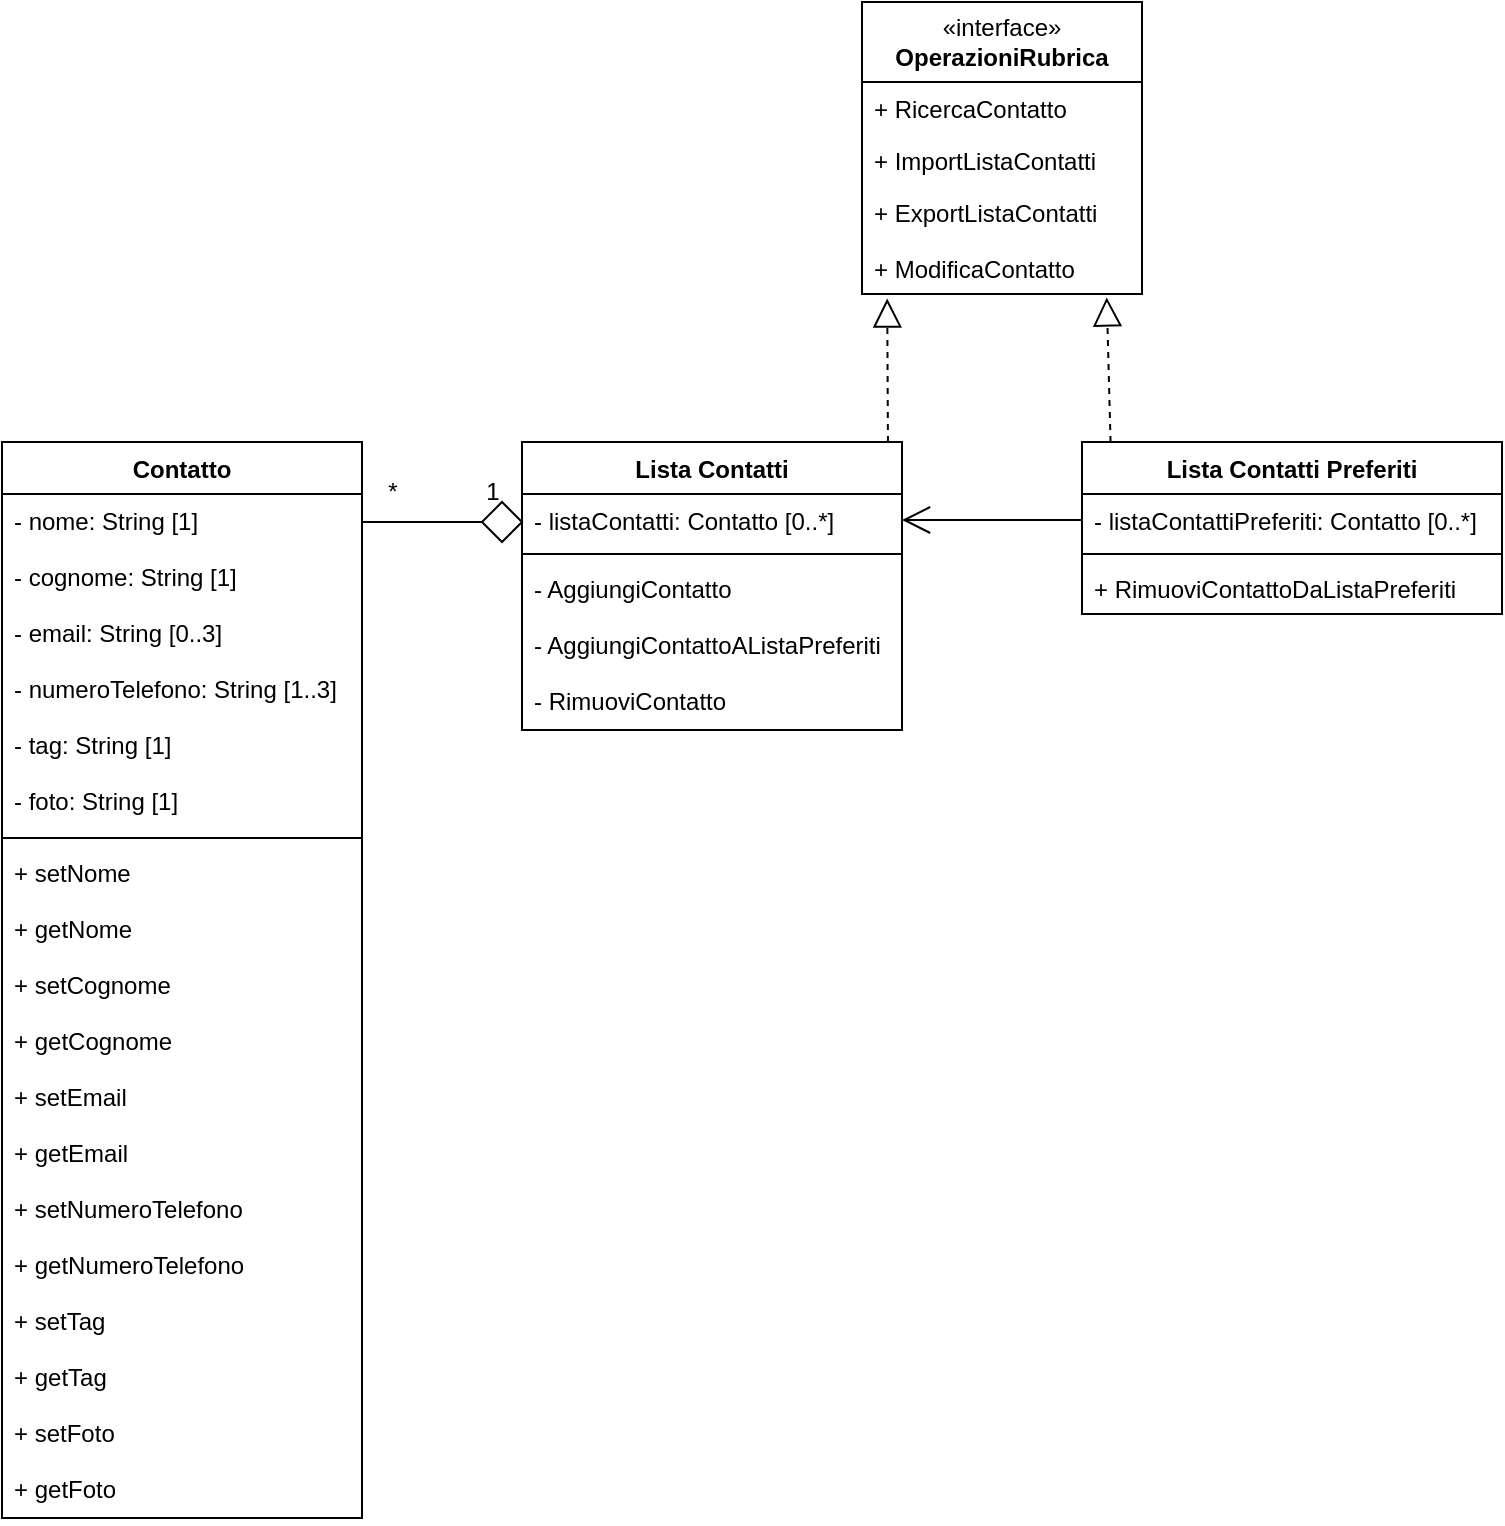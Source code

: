 <mxfile version="25.0.3">
  <diagram id="C5RBs43oDa-KdzZeNtuy" name="Page-1">
    <mxGraphModel dx="1257" dy="1723" grid="1" gridSize="10" guides="1" tooltips="1" connect="1" arrows="1" fold="1" page="1" pageScale="1" pageWidth="827" pageHeight="1169" math="0" shadow="0">
      <root>
        <mxCell id="WIyWlLk6GJQsqaUBKTNV-0" />
        <mxCell id="WIyWlLk6GJQsqaUBKTNV-1" parent="WIyWlLk6GJQsqaUBKTNV-0" />
        <mxCell id="fGu28cwDlgRmdk9_Jq6V-0" value="Contatto" style="swimlane;fontStyle=1;align=center;verticalAlign=top;childLayout=stackLayout;horizontal=1;startSize=26;horizontalStack=0;resizeParent=1;resizeParentMax=0;resizeLast=0;collapsible=1;marginBottom=0;whiteSpace=wrap;html=1;" parent="WIyWlLk6GJQsqaUBKTNV-1" vertex="1">
          <mxGeometry x="60" y="-840" width="180" height="538" as="geometry" />
        </mxCell>
        <mxCell id="2QzEvBa34yHxyn8QtlNz-18" value="- nome: String  [1]" style="text;strokeColor=none;fillColor=none;align=left;verticalAlign=top;spacingLeft=4;spacingRight=4;overflow=hidden;rotatable=0;points=[[0,0.5],[1,0.5]];portConstraint=eastwest;whiteSpace=wrap;html=1;" vertex="1" parent="fGu28cwDlgRmdk9_Jq6V-0">
          <mxGeometry y="26" width="180" height="28" as="geometry" />
        </mxCell>
        <mxCell id="2QzEvBa34yHxyn8QtlNz-26" value="- cognome: String  [1]" style="text;strokeColor=none;fillColor=none;align=left;verticalAlign=top;spacingLeft=4;spacingRight=4;overflow=hidden;rotatable=0;points=[[0,0.5],[1,0.5]];portConstraint=eastwest;whiteSpace=wrap;html=1;" vertex="1" parent="fGu28cwDlgRmdk9_Jq6V-0">
          <mxGeometry y="54" width="180" height="28" as="geometry" />
        </mxCell>
        <mxCell id="2QzEvBa34yHxyn8QtlNz-27" value="- email: String  [0..3]" style="text;strokeColor=none;fillColor=none;align=left;verticalAlign=top;spacingLeft=4;spacingRight=4;overflow=hidden;rotatable=0;points=[[0,0.5],[1,0.5]];portConstraint=eastwest;whiteSpace=wrap;html=1;" vertex="1" parent="fGu28cwDlgRmdk9_Jq6V-0">
          <mxGeometry y="82" width="180" height="28" as="geometry" />
        </mxCell>
        <mxCell id="2QzEvBa34yHxyn8QtlNz-28" value="- numeroTelefono: String  [1..3]" style="text;strokeColor=none;fillColor=none;align=left;verticalAlign=top;spacingLeft=4;spacingRight=4;overflow=hidden;rotatable=0;points=[[0,0.5],[1,0.5]];portConstraint=eastwest;whiteSpace=wrap;html=1;" vertex="1" parent="fGu28cwDlgRmdk9_Jq6V-0">
          <mxGeometry y="110" width="180" height="28" as="geometry" />
        </mxCell>
        <mxCell id="2QzEvBa34yHxyn8QtlNz-29" value="- tag: String  [1]" style="text;strokeColor=none;fillColor=none;align=left;verticalAlign=top;spacingLeft=4;spacingRight=4;overflow=hidden;rotatable=0;points=[[0,0.5],[1,0.5]];portConstraint=eastwest;whiteSpace=wrap;html=1;" vertex="1" parent="fGu28cwDlgRmdk9_Jq6V-0">
          <mxGeometry y="138" width="180" height="28" as="geometry" />
        </mxCell>
        <mxCell id="2QzEvBa34yHxyn8QtlNz-30" value="- foto: String  [1]" style="text;strokeColor=none;fillColor=none;align=left;verticalAlign=top;spacingLeft=4;spacingRight=4;overflow=hidden;rotatable=0;points=[[0,0.5],[1,0.5]];portConstraint=eastwest;whiteSpace=wrap;html=1;" vertex="1" parent="fGu28cwDlgRmdk9_Jq6V-0">
          <mxGeometry y="166" width="180" height="28" as="geometry" />
        </mxCell>
        <mxCell id="fGu28cwDlgRmdk9_Jq6V-2" value="" style="line;strokeWidth=1;fillColor=none;align=left;verticalAlign=middle;spacingTop=-1;spacingLeft=3;spacingRight=3;rotatable=0;labelPosition=right;points=[];portConstraint=eastwest;strokeColor=inherit;" parent="fGu28cwDlgRmdk9_Jq6V-0" vertex="1">
          <mxGeometry y="194" width="180" height="8" as="geometry" />
        </mxCell>
        <mxCell id="2QzEvBa34yHxyn8QtlNz-6" value="&lt;div&gt;+ setNome&lt;/div&gt;" style="text;strokeColor=none;fillColor=none;align=left;verticalAlign=top;spacingLeft=4;spacingRight=4;overflow=hidden;rotatable=0;points=[[0,0.5],[1,0.5]];portConstraint=eastwest;whiteSpace=wrap;html=1;" vertex="1" parent="fGu28cwDlgRmdk9_Jq6V-0">
          <mxGeometry y="202" width="180" height="28" as="geometry" />
        </mxCell>
        <mxCell id="2QzEvBa34yHxyn8QtlNz-7" value="&lt;div&gt;+ getNome&lt;br&gt;&lt;/div&gt;" style="text;strokeColor=none;fillColor=none;align=left;verticalAlign=top;spacingLeft=4;spacingRight=4;overflow=hidden;rotatable=0;points=[[0,0.5],[1,0.5]];portConstraint=eastwest;whiteSpace=wrap;html=1;" vertex="1" parent="fGu28cwDlgRmdk9_Jq6V-0">
          <mxGeometry y="230" width="180" height="28" as="geometry" />
        </mxCell>
        <mxCell id="2QzEvBa34yHxyn8QtlNz-8" value="&lt;div&gt;+ setCognome&lt;/div&gt;" style="text;strokeColor=none;fillColor=none;align=left;verticalAlign=top;spacingLeft=4;spacingRight=4;overflow=hidden;rotatable=0;points=[[0,0.5],[1,0.5]];portConstraint=eastwest;whiteSpace=wrap;html=1;" vertex="1" parent="fGu28cwDlgRmdk9_Jq6V-0">
          <mxGeometry y="258" width="180" height="28" as="geometry" />
        </mxCell>
        <mxCell id="2QzEvBa34yHxyn8QtlNz-9" value="&lt;div&gt;+ getCognome&lt;br&gt;&lt;/div&gt;" style="text;strokeColor=none;fillColor=none;align=left;verticalAlign=top;spacingLeft=4;spacingRight=4;overflow=hidden;rotatable=0;points=[[0,0.5],[1,0.5]];portConstraint=eastwest;whiteSpace=wrap;html=1;" vertex="1" parent="fGu28cwDlgRmdk9_Jq6V-0">
          <mxGeometry y="286" width="180" height="28" as="geometry" />
        </mxCell>
        <mxCell id="2QzEvBa34yHxyn8QtlNz-10" value="&lt;div&gt;+ setEmail&lt;br&gt;&lt;/div&gt;" style="text;strokeColor=none;fillColor=none;align=left;verticalAlign=top;spacingLeft=4;spacingRight=4;overflow=hidden;rotatable=0;points=[[0,0.5],[1,0.5]];portConstraint=eastwest;whiteSpace=wrap;html=1;" vertex="1" parent="fGu28cwDlgRmdk9_Jq6V-0">
          <mxGeometry y="314" width="180" height="28" as="geometry" />
        </mxCell>
        <mxCell id="2QzEvBa34yHxyn8QtlNz-11" value="&lt;div&gt;+ getEmail&lt;br&gt;&lt;/div&gt;" style="text;strokeColor=none;fillColor=none;align=left;verticalAlign=top;spacingLeft=4;spacingRight=4;overflow=hidden;rotatable=0;points=[[0,0.5],[1,0.5]];portConstraint=eastwest;whiteSpace=wrap;html=1;" vertex="1" parent="fGu28cwDlgRmdk9_Jq6V-0">
          <mxGeometry y="342" width="180" height="28" as="geometry" />
        </mxCell>
        <mxCell id="2QzEvBa34yHxyn8QtlNz-12" value="&lt;div&gt;+ setNumeroTelefono&lt;br&gt;&lt;/div&gt;" style="text;strokeColor=none;fillColor=none;align=left;verticalAlign=top;spacingLeft=4;spacingRight=4;overflow=hidden;rotatable=0;points=[[0,0.5],[1,0.5]];portConstraint=eastwest;whiteSpace=wrap;html=1;" vertex="1" parent="fGu28cwDlgRmdk9_Jq6V-0">
          <mxGeometry y="370" width="180" height="28" as="geometry" />
        </mxCell>
        <mxCell id="2QzEvBa34yHxyn8QtlNz-13" value="&lt;div&gt;+ getNumeroTelefono&lt;br&gt;&lt;/div&gt;" style="text;strokeColor=none;fillColor=none;align=left;verticalAlign=top;spacingLeft=4;spacingRight=4;overflow=hidden;rotatable=0;points=[[0,0.5],[1,0.5]];portConstraint=eastwest;whiteSpace=wrap;html=1;" vertex="1" parent="fGu28cwDlgRmdk9_Jq6V-0">
          <mxGeometry y="398" width="180" height="28" as="geometry" />
        </mxCell>
        <mxCell id="2QzEvBa34yHxyn8QtlNz-14" value="&lt;div&gt;+ setTag&lt;br&gt;&lt;/div&gt;" style="text;strokeColor=none;fillColor=none;align=left;verticalAlign=top;spacingLeft=4;spacingRight=4;overflow=hidden;rotatable=0;points=[[0,0.5],[1,0.5]];portConstraint=eastwest;whiteSpace=wrap;html=1;" vertex="1" parent="fGu28cwDlgRmdk9_Jq6V-0">
          <mxGeometry y="426" width="180" height="28" as="geometry" />
        </mxCell>
        <mxCell id="2QzEvBa34yHxyn8QtlNz-15" value="&lt;div&gt;+ getTag&lt;br&gt;&lt;/div&gt;" style="text;strokeColor=none;fillColor=none;align=left;verticalAlign=top;spacingLeft=4;spacingRight=4;overflow=hidden;rotatable=0;points=[[0,0.5],[1,0.5]];portConstraint=eastwest;whiteSpace=wrap;html=1;" vertex="1" parent="fGu28cwDlgRmdk9_Jq6V-0">
          <mxGeometry y="454" width="180" height="28" as="geometry" />
        </mxCell>
        <mxCell id="2QzEvBa34yHxyn8QtlNz-16" value="&lt;div&gt;+ setFoto&lt;br&gt;&lt;/div&gt;" style="text;strokeColor=none;fillColor=none;align=left;verticalAlign=top;spacingLeft=4;spacingRight=4;overflow=hidden;rotatable=0;points=[[0,0.5],[1,0.5]];portConstraint=eastwest;whiteSpace=wrap;html=1;" vertex="1" parent="fGu28cwDlgRmdk9_Jq6V-0">
          <mxGeometry y="482" width="180" height="28" as="geometry" />
        </mxCell>
        <mxCell id="2QzEvBa34yHxyn8QtlNz-17" value="&lt;div&gt;+ getFoto&lt;br&gt;&lt;/div&gt;" style="text;strokeColor=none;fillColor=none;align=left;verticalAlign=top;spacingLeft=4;spacingRight=4;overflow=hidden;rotatable=0;points=[[0,0.5],[1,0.5]];portConstraint=eastwest;whiteSpace=wrap;html=1;" vertex="1" parent="fGu28cwDlgRmdk9_Jq6V-0">
          <mxGeometry y="510" width="180" height="28" as="geometry" />
        </mxCell>
        <mxCell id="fGu28cwDlgRmdk9_Jq6V-4" value="Lista Contatti" style="swimlane;fontStyle=1;align=center;verticalAlign=top;childLayout=stackLayout;horizontal=1;startSize=26;horizontalStack=0;resizeParent=1;resizeParentMax=0;resizeLast=0;collapsible=1;marginBottom=0;whiteSpace=wrap;html=1;" parent="WIyWlLk6GJQsqaUBKTNV-1" vertex="1">
          <mxGeometry x="320" y="-840" width="190" height="144" as="geometry" />
        </mxCell>
        <mxCell id="fGu28cwDlgRmdk9_Jq6V-5" value="&lt;div&gt;- listaContatti: Contatto [0..*]&lt;/div&gt;" style="text;strokeColor=none;fillColor=none;align=left;verticalAlign=top;spacingLeft=4;spacingRight=4;overflow=hidden;rotatable=0;points=[[0,0.5],[1,0.5]];portConstraint=eastwest;whiteSpace=wrap;html=1;" parent="fGu28cwDlgRmdk9_Jq6V-4" vertex="1">
          <mxGeometry y="26" width="190" height="26" as="geometry" />
        </mxCell>
        <mxCell id="fGu28cwDlgRmdk9_Jq6V-6" value="" style="line;strokeWidth=1;fillColor=none;align=left;verticalAlign=middle;spacingTop=-1;spacingLeft=3;spacingRight=3;rotatable=0;labelPosition=right;points=[];portConstraint=eastwest;strokeColor=inherit;" parent="fGu28cwDlgRmdk9_Jq6V-4" vertex="1">
          <mxGeometry y="52" width="190" height="8" as="geometry" />
        </mxCell>
        <mxCell id="2QzEvBa34yHxyn8QtlNz-3" value="&lt;div&gt;- AggiungiContatto&lt;/div&gt;" style="text;strokeColor=none;fillColor=none;align=left;verticalAlign=top;spacingLeft=4;spacingRight=4;overflow=hidden;rotatable=0;points=[[0,0.5],[1,0.5]];portConstraint=eastwest;whiteSpace=wrap;html=1;" vertex="1" parent="fGu28cwDlgRmdk9_Jq6V-4">
          <mxGeometry y="60" width="190" height="28" as="geometry" />
        </mxCell>
        <mxCell id="2QzEvBa34yHxyn8QtlNz-4" value="- AggiungiContattoAListaPreferiti" style="text;strokeColor=none;fillColor=none;align=left;verticalAlign=top;spacingLeft=4;spacingRight=4;overflow=hidden;rotatable=0;points=[[0,0.5],[1,0.5]];portConstraint=eastwest;whiteSpace=wrap;html=1;" vertex="1" parent="fGu28cwDlgRmdk9_Jq6V-4">
          <mxGeometry y="88" width="190" height="28" as="geometry" />
        </mxCell>
        <mxCell id="2QzEvBa34yHxyn8QtlNz-5" value="- RimuoviContatto" style="text;strokeColor=none;fillColor=none;align=left;verticalAlign=top;spacingLeft=4;spacingRight=4;overflow=hidden;rotatable=0;points=[[0,0.5],[1,0.5]];portConstraint=eastwest;whiteSpace=wrap;html=1;" vertex="1" parent="fGu28cwDlgRmdk9_Jq6V-4">
          <mxGeometry y="116" width="190" height="28" as="geometry" />
        </mxCell>
        <mxCell id="fGu28cwDlgRmdk9_Jq6V-12" value="" style="rhombus;whiteSpace=wrap;html=1;" parent="WIyWlLk6GJQsqaUBKTNV-1" vertex="1">
          <mxGeometry x="300" y="-810" width="20" height="20" as="geometry" />
        </mxCell>
        <mxCell id="fGu28cwDlgRmdk9_Jq6V-13" value="" style="endArrow=none;html=1;rounded=0;entryX=0;entryY=0.5;entryDx=0;entryDy=0;exitX=1;exitY=0.5;exitDx=0;exitDy=0;" parent="WIyWlLk6GJQsqaUBKTNV-1" source="2QzEvBa34yHxyn8QtlNz-18" target="fGu28cwDlgRmdk9_Jq6V-12" edge="1">
          <mxGeometry width="50" height="50" relative="1" as="geometry">
            <mxPoint x="280" y="-740" as="sourcePoint" />
            <mxPoint x="420" y="-710" as="targetPoint" />
          </mxGeometry>
        </mxCell>
        <mxCell id="fGu28cwDlgRmdk9_Jq6V-14" value="Lista Contatti Preferiti" style="swimlane;fontStyle=1;align=center;verticalAlign=top;childLayout=stackLayout;horizontal=1;startSize=26;horizontalStack=0;resizeParent=1;resizeParentMax=0;resizeLast=0;collapsible=1;marginBottom=0;whiteSpace=wrap;html=1;" parent="WIyWlLk6GJQsqaUBKTNV-1" vertex="1">
          <mxGeometry x="600" y="-840" width="210" height="86" as="geometry" />
        </mxCell>
        <mxCell id="fGu28cwDlgRmdk9_Jq6V-15" value="- listaContattiPreferiti: Contatto [0..*]" style="text;strokeColor=none;fillColor=none;align=left;verticalAlign=top;spacingLeft=4;spacingRight=4;overflow=hidden;rotatable=0;points=[[0,0.5],[1,0.5]];portConstraint=eastwest;whiteSpace=wrap;html=1;" parent="fGu28cwDlgRmdk9_Jq6V-14" vertex="1">
          <mxGeometry y="26" width="210" height="26" as="geometry" />
        </mxCell>
        <mxCell id="fGu28cwDlgRmdk9_Jq6V-16" value="" style="line;strokeWidth=1;fillColor=none;align=left;verticalAlign=middle;spacingTop=-1;spacingLeft=3;spacingRight=3;rotatable=0;labelPosition=right;points=[];portConstraint=eastwest;strokeColor=inherit;" parent="fGu28cwDlgRmdk9_Jq6V-14" vertex="1">
          <mxGeometry y="52" width="210" height="8" as="geometry" />
        </mxCell>
        <mxCell id="fGu28cwDlgRmdk9_Jq6V-17" value="+ RimuoviContattoDaListaPreferiti" style="text;strokeColor=none;fillColor=none;align=left;verticalAlign=top;spacingLeft=4;spacingRight=4;overflow=hidden;rotatable=0;points=[[0,0.5],[1,0.5]];portConstraint=eastwest;whiteSpace=wrap;html=1;" parent="fGu28cwDlgRmdk9_Jq6V-14" vertex="1">
          <mxGeometry y="60" width="210" height="26" as="geometry" />
        </mxCell>
        <mxCell id="fGu28cwDlgRmdk9_Jq6V-23" value="&lt;div&gt;«interface»&lt;/div&gt;&lt;div&gt;&lt;b&gt;OperazioniRubrica&lt;/b&gt;&lt;br&gt;&lt;/div&gt;" style="swimlane;fontStyle=0;childLayout=stackLayout;horizontal=1;startSize=40;fillColor=none;horizontalStack=0;resizeParent=1;resizeParentMax=0;resizeLast=0;collapsible=1;marginBottom=0;whiteSpace=wrap;html=1;" parent="WIyWlLk6GJQsqaUBKTNV-1" vertex="1">
          <mxGeometry x="490" y="-1060" width="140" height="146" as="geometry" />
        </mxCell>
        <mxCell id="fGu28cwDlgRmdk9_Jq6V-24" value="+ RicercaContatto" style="text;strokeColor=none;fillColor=none;align=left;verticalAlign=top;spacingLeft=4;spacingRight=4;overflow=hidden;rotatable=0;points=[[0,0.5],[1,0.5]];portConstraint=eastwest;whiteSpace=wrap;html=1;" parent="fGu28cwDlgRmdk9_Jq6V-23" vertex="1">
          <mxGeometry y="40" width="140" height="26" as="geometry" />
        </mxCell>
        <mxCell id="fGu28cwDlgRmdk9_Jq6V-25" value="+ ImportListaContatti" style="text;strokeColor=none;fillColor=none;align=left;verticalAlign=top;spacingLeft=4;spacingRight=4;overflow=hidden;rotatable=0;points=[[0,0.5],[1,0.5]];portConstraint=eastwest;whiteSpace=wrap;html=1;" parent="fGu28cwDlgRmdk9_Jq6V-23" vertex="1">
          <mxGeometry y="66" width="140" height="26" as="geometry" />
        </mxCell>
        <mxCell id="fGu28cwDlgRmdk9_Jq6V-26" value="&lt;div&gt;+ ExportListaContatti&lt;/div&gt;" style="text;strokeColor=none;fillColor=none;align=left;verticalAlign=top;spacingLeft=4;spacingRight=4;overflow=hidden;rotatable=0;points=[[0,0.5],[1,0.5]];portConstraint=eastwest;whiteSpace=wrap;html=1;" parent="fGu28cwDlgRmdk9_Jq6V-23" vertex="1">
          <mxGeometry y="92" width="140" height="28" as="geometry" />
        </mxCell>
        <mxCell id="2QzEvBa34yHxyn8QtlNz-2" value="+ ModificaContatto" style="text;strokeColor=none;fillColor=none;align=left;verticalAlign=top;spacingLeft=4;spacingRight=4;overflow=hidden;rotatable=0;points=[[0,0.5],[1,0.5]];portConstraint=eastwest;whiteSpace=wrap;html=1;" vertex="1" parent="fGu28cwDlgRmdk9_Jq6V-23">
          <mxGeometry y="120" width="140" height="26" as="geometry" />
        </mxCell>
        <mxCell id="fGu28cwDlgRmdk9_Jq6V-28" value="" style="endArrow=block;dashed=1;endFill=0;endSize=12;html=1;rounded=0;exitX=0.963;exitY=0;exitDx=0;exitDy=0;exitPerimeter=0;entryX=0.09;entryY=1.086;entryDx=0;entryDy=0;entryPerimeter=0;" parent="WIyWlLk6GJQsqaUBKTNV-1" source="fGu28cwDlgRmdk9_Jq6V-4" target="2QzEvBa34yHxyn8QtlNz-2" edge="1">
          <mxGeometry width="160" relative="1" as="geometry">
            <mxPoint x="350" y="-780" as="sourcePoint" />
            <mxPoint x="510" y="-880" as="targetPoint" />
          </mxGeometry>
        </mxCell>
        <mxCell id="fGu28cwDlgRmdk9_Jq6V-30" value="" style="endArrow=block;dashed=1;endFill=0;endSize=12;html=1;rounded=0;exitX=0.068;exitY=0;exitDx=0;exitDy=0;exitPerimeter=0;entryX=0.874;entryY=1.065;entryDx=0;entryDy=0;entryPerimeter=0;" parent="WIyWlLk6GJQsqaUBKTNV-1" source="fGu28cwDlgRmdk9_Jq6V-14" target="2QzEvBa34yHxyn8QtlNz-2" edge="1">
          <mxGeometry width="160" relative="1" as="geometry">
            <mxPoint x="450" y="-830" as="sourcePoint" />
            <mxPoint x="630" y="-870" as="targetPoint" />
          </mxGeometry>
        </mxCell>
        <mxCell id="fGu28cwDlgRmdk9_Jq6V-31" value="1" style="text;html=1;align=center;verticalAlign=middle;resizable=0;points=[];autosize=1;strokeColor=none;fillColor=none;" parent="WIyWlLk6GJQsqaUBKTNV-1" vertex="1">
          <mxGeometry x="290" y="-830" width="30" height="30" as="geometry" />
        </mxCell>
        <mxCell id="fGu28cwDlgRmdk9_Jq6V-32" value="*" style="text;html=1;align=center;verticalAlign=middle;resizable=0;points=[];autosize=1;strokeColor=none;fillColor=none;" parent="WIyWlLk6GJQsqaUBKTNV-1" vertex="1">
          <mxGeometry x="240" y="-830" width="30" height="30" as="geometry" />
        </mxCell>
        <mxCell id="2QzEvBa34yHxyn8QtlNz-1" value="" style="endArrow=open;endFill=1;endSize=12;html=1;rounded=0;exitX=0;exitY=0.5;exitDx=0;exitDy=0;entryX=1;entryY=0.5;entryDx=0;entryDy=0;" edge="1" parent="WIyWlLk6GJQsqaUBKTNV-1" source="fGu28cwDlgRmdk9_Jq6V-15" target="fGu28cwDlgRmdk9_Jq6V-5">
          <mxGeometry width="160" relative="1" as="geometry">
            <mxPoint x="480" y="-670" as="sourcePoint" />
            <mxPoint x="570" y="-720" as="targetPoint" />
          </mxGeometry>
        </mxCell>
      </root>
    </mxGraphModel>
  </diagram>
</mxfile>

